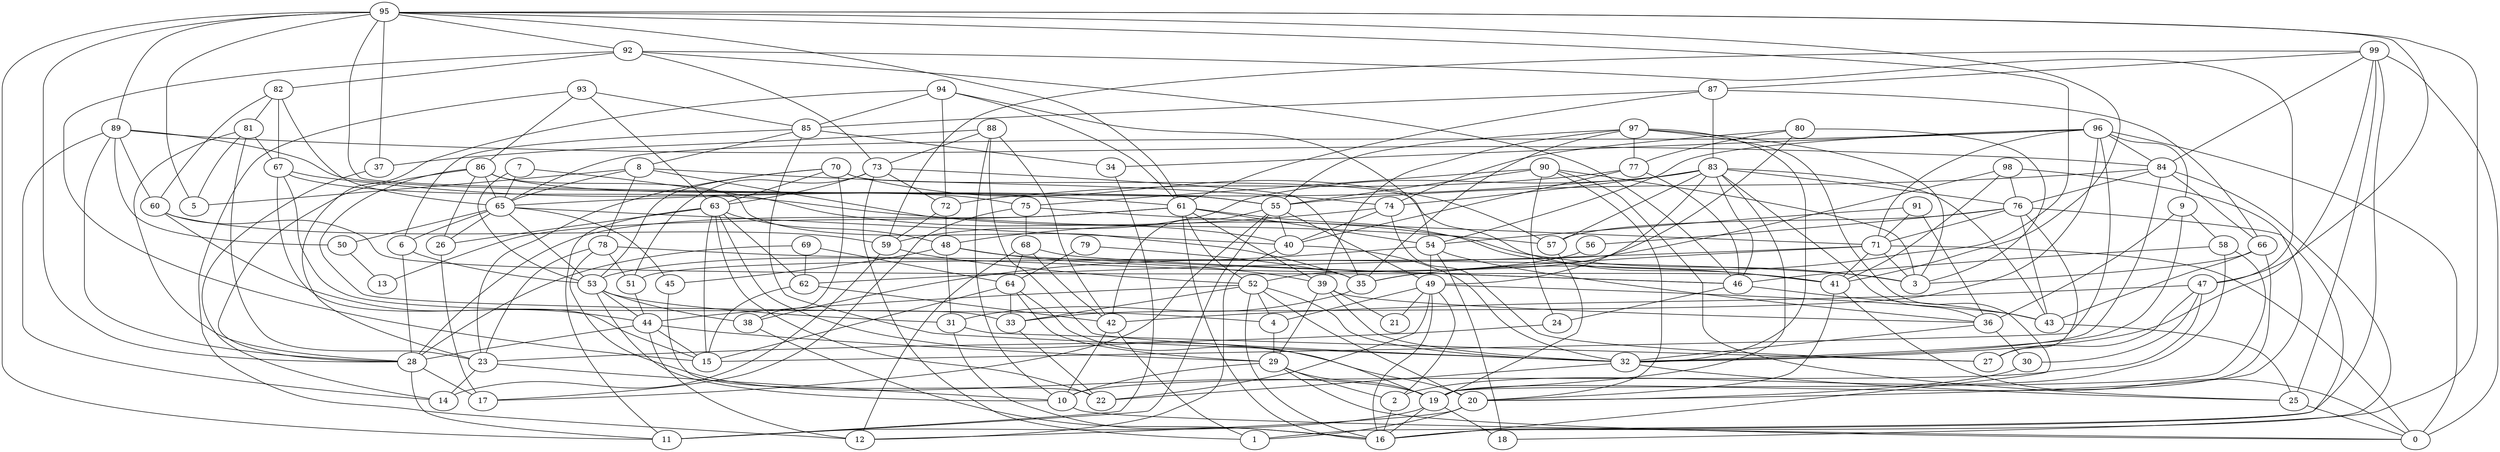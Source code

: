 digraph GG_graph {

subgraph G_graph {
edge [color = black]
"87" -> "61" [dir = none]
"91" -> "54" [dir = none]
"63" -> "48" [dir = none]
"73" -> "1" [dir = none]
"82" -> "65" [dir = none]
"60" -> "44" [dir = none]
"85" -> "6" [dir = none]
"4" -> "29" [dir = none]
"88" -> "32" [dir = none]
"48" -> "31" [dir = none]
"48" -> "46" [dir = none]
"77" -> "72" [dir = none]
"79" -> "35" [dir = none]
"99" -> "0" [dir = none]
"26" -> "17" [dir = none]
"39" -> "21" [dir = none]
"90" -> "24" [dir = none]
"90" -> "75" [dir = none]
"90" -> "25" [dir = none]
"45" -> "22" [dir = none]
"93" -> "85" [dir = none]
"93" -> "12" [dir = none]
"50" -> "13" [dir = none]
"59" -> "52" [dir = none]
"86" -> "4" [dir = none]
"86" -> "65" [dir = none]
"86" -> "28" [dir = none]
"53" -> "10" [dir = none]
"68" -> "64" [dir = none]
"68" -> "42" [dir = none]
"68" -> "12" [dir = none]
"28" -> "17" [dir = none]
"28" -> "11" [dir = none]
"41" -> "20" [dir = none]
"44" -> "15" [dir = none]
"44" -> "12" [dir = none]
"44" -> "28" [dir = none]
"97" -> "3" [dir = none]
"52" -> "16" [dir = none]
"52" -> "44" [dir = none]
"51" -> "44" [dir = none]
"89" -> "14" [dir = none]
"89" -> "50" [dir = none]
"89" -> "84" [dir = none]
"69" -> "28" [dir = none]
"81" -> "67" [dir = none]
"81" -> "28" [dir = none]
"95" -> "18" [dir = none]
"95" -> "47" [dir = none]
"95" -> "37" [dir = none]
"95" -> "89" [dir = none]
"98" -> "76" [dir = none]
"30" -> "20" [dir = none]
"58" -> "46" [dir = none]
"84" -> "32" [dir = none]
"84" -> "76" [dir = none]
"84" -> "66" [dir = none]
"80" -> "77" [dir = none]
"80" -> "3" [dir = none]
"42" -> "1" [dir = none]
"49" -> "2" [dir = none]
"71" -> "35" [dir = none]
"71" -> "62" [dir = none]
"71" -> "0" [dir = none]
"71" -> "3" [dir = none]
"71" -> "41" [dir = none]
"92" -> "46" [dir = none]
"92" -> "15" [dir = none]
"61" -> "54" [dir = none]
"61" -> "39" [dir = none]
"61" -> "41" [dir = none]
"61" -> "28" [dir = none]
"66" -> "19" [dir = none]
"66" -> "3" [dir = none]
"70" -> "23" [dir = none]
"70" -> "38" [dir = none]
"70" -> "53" [dir = none]
"70" -> "41" [dir = none]
"55" -> "11" [dir = none]
"78" -> "51" [dir = none]
"54" -> "36" [dir = none]
"54" -> "49" [dir = none]
"83" -> "74" [dir = none]
"25" -> "0" [dir = none]
"34" -> "11" [dir = none]
"76" -> "56" [dir = none]
"76" -> "27" [dir = none]
"76" -> "43" [dir = none]
"76" -> "57" [dir = none]
"32" -> "22" [dir = none]
"96" -> "9" [dir = none]
"96" -> "33" [dir = none]
"96" -> "84" [dir = none]
"94" -> "23" [dir = none]
"7" -> "53" [dir = none]
"65" -> "40" [dir = none]
"8" -> "74" [dir = none]
"8" -> "5" [dir = none]
"8" -> "3" [dir = none]
"54" -> "38" [dir = none]
"62" -> "42" [dir = none]
"92" -> "82" [dir = none]
"75" -> "68" [dir = none]
"53" -> "44" [dir = none]
"23" -> "14" [dir = none]
"31" -> "16" [dir = none]
"99" -> "32" [dir = none]
"66" -> "43" [dir = none]
"63" -> "26" [dir = none]
"52" -> "33" [dir = none]
"95" -> "55" [dir = none]
"39" -> "36" [dir = none]
"57" -> "19" [dir = none]
"95" -> "61" [dir = none]
"80" -> "74" [dir = none]
"90" -> "55" [dir = none]
"29" -> "19" [dir = none]
"94" -> "85" [dir = none]
"83" -> "49" [dir = none]
"91" -> "36" [dir = none]
"64" -> "15" [dir = none]
"65" -> "45" [dir = none]
"8" -> "78" [dir = none]
"88" -> "42" [dir = none]
"19" -> "18" [dir = none]
"97" -> "35" [dir = none]
"82" -> "60" [dir = none]
"86" -> "35" [dir = none]
"63" -> "62" [dir = none]
"77" -> "40" [dir = none]
"83" -> "43" [dir = none]
"92" -> "73" [dir = none]
"83" -> "57" [dir = none]
"82" -> "67" [dir = none]
"63" -> "20" [dir = none]
"44" -> "29" [dir = none]
"96" -> "54" [dir = none]
"61" -> "13" [dir = none]
"7" -> "40" [dir = none]
"61" -> "16" [dir = none]
"33" -> "22" [dir = none]
"49" -> "43" [dir = none]
"99" -> "84" [dir = none]
"9" -> "32" [dir = none]
"86" -> "26" [dir = none]
"99" -> "59" [dir = none]
"90" -> "20" [dir = none]
"72" -> "48" [dir = none]
"31" -> "27" [dir = none]
"49" -> "21" [dir = none]
"62" -> "15" [dir = none]
"67" -> "57" [dir = none]
"63" -> "11" [dir = none]
"81" -> "23" [dir = none]
"67" -> "61" [dir = none]
"7" -> "65" [dir = none]
"75" -> "17" [dir = none]
"85" -> "34" [dir = none]
"76" -> "16" [dir = none]
"65" -> "26" [dir = none]
"64" -> "29" [dir = none]
"87" -> "83" [dir = none]
"65" -> "6" [dir = none]
"55" -> "17" [dir = none]
"10" -> "0" [dir = none]
"67" -> "33" [dir = none]
"53" -> "38" [dir = none]
"69" -> "64" [dir = none]
"29" -> "2" [dir = none]
"49" -> "16" [dir = none]
"68" -> "46" [dir = none]
"81" -> "5" [dir = none]
"96" -> "71" [dir = none]
"96" -> "15" [dir = none]
"89" -> "60" [dir = none]
"78" -> "3" [dir = none]
"74" -> "40" [dir = none]
"47" -> "42" [dir = none]
"95" -> "41" [dir = none]
"52" -> "32" [dir = none]
"89" -> "28" [dir = none]
"84" -> "16" [dir = none]
"64" -> "19" [dir = none]
"96" -> "65" [dir = none]
"42" -> "10" [dir = none]
"94" -> "61" [dir = none]
"98" -> "20" [dir = none]
"9" -> "36" [dir = none]
"87" -> "66" [dir = none]
"36" -> "30" [dir = none]
"46" -> "24" [dir = none]
"83" -> "19" [dir = none]
"95" -> "28" [dir = none]
"8" -> "65" [dir = none]
"75" -> "71" [dir = none]
"58" -> "19" [dir = none]
"55" -> "42" [dir = none]
"95" -> "5" [dir = none]
"32" -> "25" [dir = none]
"76" -> "71" [dir = none]
"78" -> "23" [dir = none]
"83" -> "46" [dir = none]
"67" -> "15" [dir = none]
"92" -> "47" [dir = none]
"48" -> "45" [dir = none]
"48" -> "39" [dir = none]
"98" -> "41" [dir = none]
"6" -> "53" [dir = none]
"52" -> "4" [dir = none]
"97" -> "32" [dir = none]
"65" -> "50" [dir = none]
"97" -> "77" [dir = none]
"89" -> "55" [dir = none]
"73" -> "35" [dir = none]
"49" -> "4" [dir = none]
"37" -> "14" [dir = none]
"60" -> "41" [dir = none]
"83" -> "59" [dir = none]
"55" -> "49" [dir = none]
"39" -> "29" [dir = none]
"9" -> "58" [dir = none]
"93" -> "63" [dir = none]
"96" -> "0" [dir = none]
"83" -> "36" [dir = none]
"73" -> "51" [dir = none]
"19" -> "11" [dir = none]
"95" -> "92" [dir = none]
"74" -> "48" [dir = none]
"58" -> "2" [dir = none]
"87" -> "85" [dir = none]
"97" -> "39" [dir = none]
"2" -> "16" [dir = none]
"54" -> "18" [dir = none]
"78" -> "19" [dir = none]
"95" -> "11" [dir = none]
"94" -> "54" [dir = none]
"97" -> "16" [dir = none]
"97" -> "55" [dir = none]
"73" -> "63" [dir = none]
"61" -> "52" [dir = none]
"49" -> "22" [dir = none]
"74" -> "27" [dir = none]
"88" -> "37" [dir = none]
"94" -> "72" [dir = none]
"86" -> "75" [dir = none]
"93" -> "86" [dir = none]
"29" -> "10" [dir = none]
"40" -> "12" [dir = none]
"85" -> "32" [dir = none]
"35" -> "31" [dir = none]
"47" -> "30" [dir = none]
"63" -> "15" [dir = none]
"65" -> "53" [dir = none]
"36" -> "32" [dir = none]
"80" -> "52" [dir = none]
"85" -> "8" [dir = none]
"47" -> "27" [dir = none]
"55" -> "40" [dir = none]
"99" -> "1" [dir = none]
"72" -> "59" [dir = none]
"99" -> "87" [dir = none]
"40" -> "32" [dir = none]
"38" -> "16" [dir = none]
"98" -> "51" [dir = none]
"91" -> "71" [dir = none]
"88" -> "10" [dir = none]
"83" -> "65" [dir = none]
"41" -> "0" [dir = none]
"82" -> "81" [dir = none]
"46" -> "43" [dir = none]
"73" -> "72" [dir = none]
"90" -> "3" [dir = none]
"47" -> "10" [dir = none]
"52" -> "20" [dir = none]
"60" -> "59" [dir = none]
"95" -> "35" [dir = none]
"88" -> "73" [dir = none]
"70" -> "57" [dir = none]
"39" -> "32" [dir = none]
"77" -> "46" [dir = none]
"79" -> "64" [dir = none]
"63" -> "22" [dir = none]
"70" -> "63" [dir = none]
"56" -> "53" [dir = none]
"20" -> "1" [dir = none]
"84" -> "55" [dir = none]
"64" -> "33" [dir = none]
"23" -> "10" [dir = none]
"29" -> "0" [dir = none]
"43" -> "25" [dir = none]
"96" -> "34" [dir = none]
"24" -> "23" [dir = none]
"69" -> "62" [dir = none]
"20" -> "12" [dir = none]
"83" -> "76" [dir = none]
"19" -> "16" [dir = none]
"99" -> "25" [dir = none]
"53" -> "31" [dir = none]
"6" -> "28" [dir = none]
"59" -> "14" [dir = none]
}

}
